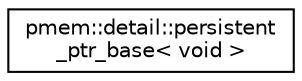 digraph "Graphical Class Hierarchy"
{
  edge [fontname="Helvetica",fontsize="10",labelfontname="Helvetica",labelfontsize="10"];
  node [fontname="Helvetica",fontsize="10",shape=record];
  rankdir="LR";
  Node1 [label="pmem::detail::persistent\l_ptr_base\< void \>",height=0.2,width=0.4,color="black", fillcolor="white", style="filled",URL="$classpmem_1_1detail_1_1persistent__ptr__base.html"];
}
